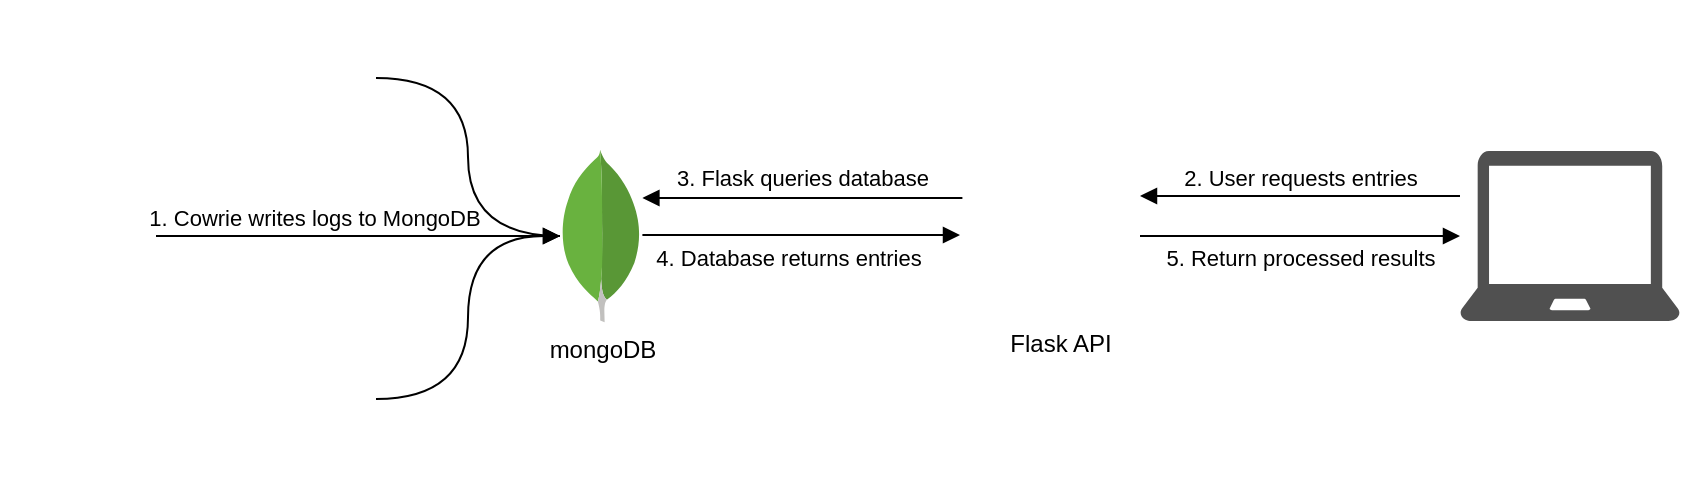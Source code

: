 <mxfile version="14.4.9" type="device"><diagram name="Page-1" id="c37626ed-c26b-45fb-9056-f9ebc6bb27b6"><mxGraphModel dx="991" dy="554" grid="1" gridSize="10" guides="1" tooltips="1" connect="1" arrows="1" fold="1" page="1" pageScale="1" pageWidth="1100" pageHeight="850" background="#ffffff" math="0" shadow="0"><root><mxCell id="0"/><mxCell id="1" parent="0"/><mxCell id="L9JFOU5dOi_U3HRKem6z-1" value="" style="shape=image;html=1;verticalAlign=top;verticalLabelPosition=bottom;labelBackgroundColor=#ffffff;imageAspect=0;aspect=fixed;image=https://cdn4.iconfinder.com/data/icons/REALVISTA/food/png/128/honey.png" vertex="1" parent="1"><mxGeometry x="240" y="161" width="78" height="78" as="geometry"/></mxCell><mxCell id="L9JFOU5dOi_U3HRKem6z-41" style="edgeStyle=orthogonalEdgeStyle;curved=1;orthogonalLoop=1;jettySize=auto;html=1;startArrow=none;startFill=0;endArrow=block;endFill=1;" edge="1" parent="1" source="L9JFOU5dOi_U3HRKem6z-6" target="L9JFOU5dOi_U3HRKem6z-25"><mxGeometry relative="1" as="geometry"/></mxCell><mxCell id="L9JFOU5dOi_U3HRKem6z-42" value="1. Cowrie writes logs to MongoDB" style="edgeLabel;html=1;align=center;verticalAlign=middle;resizable=0;points=[];" vertex="1" connectable="0" parent="L9JFOU5dOi_U3HRKem6z-41"><mxGeometry x="0.271" y="4" relative="1" as="geometry"><mxPoint x="-50" y="-5" as="offset"/></mxGeometry></mxCell><mxCell id="L9JFOU5dOi_U3HRKem6z-6" value="" style="shape=image;html=1;verticalAlign=top;verticalLabelPosition=bottom;labelBackgroundColor=#ffffff;imageAspect=0;aspect=fixed;image=https://cdn4.iconfinder.com/data/icons/REALVISTA/food/png/128/honey.png" vertex="1" parent="1"><mxGeometry x="130" y="240" width="78" height="78" as="geometry"/></mxCell><mxCell id="L9JFOU5dOi_U3HRKem6z-7" value="" style="shape=image;html=1;verticalAlign=top;verticalLabelPosition=bottom;labelBackgroundColor=#ffffff;imageAspect=0;aspect=fixed;image=https://cdn4.iconfinder.com/data/icons/REALVISTA/food/png/128/honey.png" vertex="1" parent="1"><mxGeometry x="240" y="321.5" width="78" height="78" as="geometry"/></mxCell><mxCell id="L9JFOU5dOi_U3HRKem6z-16" value="" style="shape=image;html=1;verticalAlign=top;verticalLabelPosition=bottom;labelBackgroundColor=#ffffff;imageAspect=0;aspect=fixed;image=https://cdn0.iconfinder.com/data/icons/logos-brands-in-colors/128/react-128.png" vertex="1" parent="1"><mxGeometry x="886" y="244" width="58" height="58" as="geometry"/></mxCell><mxCell id="L9JFOU5dOi_U3HRKem6z-35" style="edgeStyle=orthogonalEdgeStyle;curved=1;orthogonalLoop=1;jettySize=auto;html=1;entryX=1;entryY=0.25;entryDx=0;entryDy=0;startArrow=none;startFill=0;endArrow=block;endFill=1;" edge="1" parent="1" source="L9JFOU5dOi_U3HRKem6z-17" target="L9JFOU5dOi_U3HRKem6z-29"><mxGeometry relative="1" as="geometry"><Array as="points"><mxPoint x="860" y="259"/><mxPoint x="860" y="259"/></Array></mxGeometry></mxCell><mxCell id="L9JFOU5dOi_U3HRKem6z-36" value="2. User requests entries" style="edgeLabel;html=1;align=center;verticalAlign=middle;resizable=0;points=[];" vertex="1" connectable="0" parent="L9JFOU5dOi_U3HRKem6z-35"><mxGeometry x="-0.25" y="-2" relative="1" as="geometry"><mxPoint x="-20" y="-7" as="offset"/></mxGeometry></mxCell><mxCell id="L9JFOU5dOi_U3HRKem6z-17" value="" style="pointerEvents=1;shadow=0;dashed=0;html=1;strokeColor=none;fillColor=#505050;labelPosition=center;verticalLabelPosition=bottom;verticalAlign=top;outlineConnect=0;align=center;shape=mxgraph.office.devices.laptop;" vertex="1" parent="1"><mxGeometry x="860" y="236.5" width="110" height="85" as="geometry"/></mxCell><mxCell id="L9JFOU5dOi_U3HRKem6z-27" style="edgeStyle=orthogonalEdgeStyle;curved=1;orthogonalLoop=1;jettySize=auto;html=1;entryX=1;entryY=0.5;entryDx=0;entryDy=0;endArrow=none;endFill=0;startArrow=block;startFill=1;" edge="1" parent="1" source="L9JFOU5dOi_U3HRKem6z-25" target="L9JFOU5dOi_U3HRKem6z-7"><mxGeometry relative="1" as="geometry"/></mxCell><mxCell id="L9JFOU5dOi_U3HRKem6z-28" style="edgeStyle=orthogonalEdgeStyle;curved=1;orthogonalLoop=1;jettySize=auto;html=1;entryX=1;entryY=0.5;entryDx=0;entryDy=0;endArrow=none;endFill=0;" edge="1" parent="1" source="L9JFOU5dOi_U3HRKem6z-25" target="L9JFOU5dOi_U3HRKem6z-1"><mxGeometry relative="1" as="geometry"/></mxCell><mxCell id="L9JFOU5dOi_U3HRKem6z-43" style="edgeStyle=orthogonalEdgeStyle;curved=1;orthogonalLoop=1;jettySize=auto;html=1;startArrow=none;startFill=0;endArrow=block;endFill=1;" edge="1" parent="1"><mxGeometry relative="1" as="geometry"><mxPoint x="451.2" y="278.5" as="sourcePoint"/><mxPoint x="610" y="278.5" as="targetPoint"/></mxGeometry></mxCell><mxCell id="L9JFOU5dOi_U3HRKem6z-44" value="4. Database returns entries" style="edgeLabel;html=1;align=center;verticalAlign=middle;resizable=0;points=[];" vertex="1" connectable="0" parent="L9JFOU5dOi_U3HRKem6z-43"><mxGeometry x="0.289" y="2" relative="1" as="geometry"><mxPoint x="-30.2" y="13" as="offset"/></mxGeometry></mxCell><mxCell id="L9JFOU5dOi_U3HRKem6z-25" value="mongoDB" style="dashed=0;outlineConnect=0;html=1;align=center;labelPosition=center;verticalLabelPosition=bottom;verticalAlign=top;shape=mxgraph.weblogos.mongodb" vertex="1" parent="1"><mxGeometry x="410" y="235.9" width="41.2" height="86.2" as="geometry"/></mxCell><mxCell id="L9JFOU5dOi_U3HRKem6z-45" style="edgeStyle=orthogonalEdgeStyle;curved=1;orthogonalLoop=1;jettySize=auto;html=1;exitX=1;exitY=0.5;exitDx=0;exitDy=0;startArrow=none;startFill=0;endArrow=block;endFill=1;" edge="1" parent="1" source="L9JFOU5dOi_U3HRKem6z-29" target="L9JFOU5dOi_U3HRKem6z-17"><mxGeometry relative="1" as="geometry"/></mxCell><mxCell id="L9JFOU5dOi_U3HRKem6z-46" value="5. Return processed results" style="edgeLabel;html=1;align=center;verticalAlign=middle;resizable=0;points=[];" vertex="1" connectable="0" parent="L9JFOU5dOi_U3HRKem6z-45"><mxGeometry x="0.275" y="2" relative="1" as="geometry"><mxPoint x="-22" y="13" as="offset"/></mxGeometry></mxCell><mxCell id="L9JFOU5dOi_U3HRKem6z-29" value="Flask API" style="shape=image;html=1;verticalAlign=top;verticalLabelPosition=bottom;labelBackgroundColor=#ffffff;imageAspect=0;aspect=fixed;image=https://cdn4.iconfinder.com/data/icons/logos-brands-5/24/flask-128.png" vertex="1" parent="1"><mxGeometry x="620" y="239" width="80" height="80" as="geometry"/></mxCell><mxCell id="L9JFOU5dOi_U3HRKem6z-39" style="edgeStyle=orthogonalEdgeStyle;curved=1;orthogonalLoop=1;jettySize=auto;html=1;entryX=1;entryY=0.25;entryDx=0;entryDy=0;startArrow=none;startFill=0;endArrow=block;endFill=1;" edge="1" parent="1"><mxGeometry relative="1" as="geometry"><mxPoint x="611.2" y="260" as="sourcePoint"/><mxPoint x="451.2" y="260" as="targetPoint"/><Array as="points"><mxPoint x="611.2" y="260"/><mxPoint x="611.2" y="260"/></Array></mxGeometry></mxCell><mxCell id="L9JFOU5dOi_U3HRKem6z-40" value="3. Flask queries database" style="edgeLabel;html=1;align=center;verticalAlign=middle;resizable=0;points=[];" vertex="1" connectable="0" parent="L9JFOU5dOi_U3HRKem6z-39"><mxGeometry x="-0.25" y="-2" relative="1" as="geometry"><mxPoint x="-20" y="-8" as="offset"/></mxGeometry></mxCell></root></mxGraphModel></diagram></mxfile>